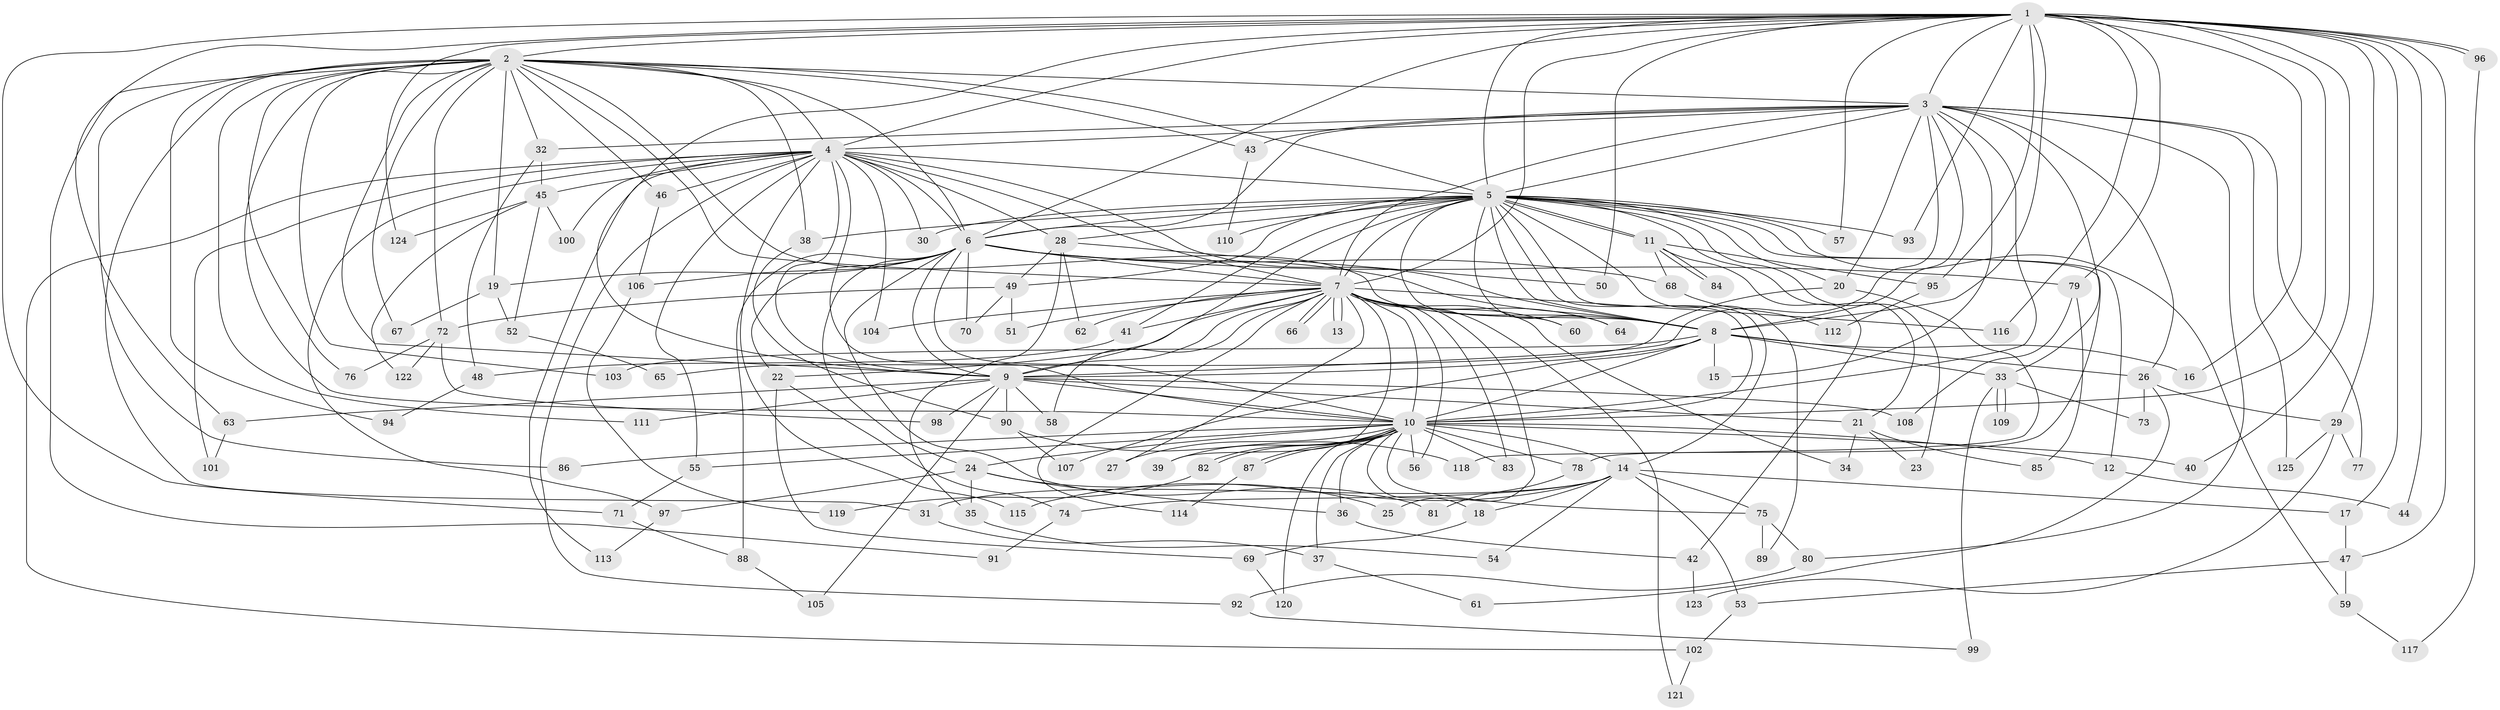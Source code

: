 // Generated by graph-tools (version 1.1) at 2025/49/03/09/25 03:49:44]
// undirected, 125 vertices, 275 edges
graph export_dot {
graph [start="1"]
  node [color=gray90,style=filled];
  1;
  2;
  3;
  4;
  5;
  6;
  7;
  8;
  9;
  10;
  11;
  12;
  13;
  14;
  15;
  16;
  17;
  18;
  19;
  20;
  21;
  22;
  23;
  24;
  25;
  26;
  27;
  28;
  29;
  30;
  31;
  32;
  33;
  34;
  35;
  36;
  37;
  38;
  39;
  40;
  41;
  42;
  43;
  44;
  45;
  46;
  47;
  48;
  49;
  50;
  51;
  52;
  53;
  54;
  55;
  56;
  57;
  58;
  59;
  60;
  61;
  62;
  63;
  64;
  65;
  66;
  67;
  68;
  69;
  70;
  71;
  72;
  73;
  74;
  75;
  76;
  77;
  78;
  79;
  80;
  81;
  82;
  83;
  84;
  85;
  86;
  87;
  88;
  89;
  90;
  91;
  92;
  93;
  94;
  95;
  96;
  97;
  98;
  99;
  100;
  101;
  102;
  103;
  104;
  105;
  106;
  107;
  108;
  109;
  110;
  111;
  112;
  113;
  114;
  115;
  116;
  117;
  118;
  119;
  120;
  121;
  122;
  123;
  124;
  125;
  1 -- 2;
  1 -- 3;
  1 -- 4;
  1 -- 5;
  1 -- 6;
  1 -- 7;
  1 -- 8;
  1 -- 9;
  1 -- 10;
  1 -- 16;
  1 -- 17;
  1 -- 29;
  1 -- 40;
  1 -- 44;
  1 -- 47;
  1 -- 50;
  1 -- 57;
  1 -- 63;
  1 -- 71;
  1 -- 79;
  1 -- 93;
  1 -- 95;
  1 -- 96;
  1 -- 96;
  1 -- 116;
  1 -- 124;
  2 -- 3;
  2 -- 4;
  2 -- 5;
  2 -- 6;
  2 -- 7;
  2 -- 8;
  2 -- 9;
  2 -- 10;
  2 -- 19;
  2 -- 31;
  2 -- 32;
  2 -- 38;
  2 -- 43;
  2 -- 46;
  2 -- 67;
  2 -- 72;
  2 -- 76;
  2 -- 86;
  2 -- 91;
  2 -- 94;
  2 -- 103;
  2 -- 111;
  3 -- 4;
  3 -- 5;
  3 -- 6;
  3 -- 7;
  3 -- 8;
  3 -- 9;
  3 -- 10;
  3 -- 15;
  3 -- 20;
  3 -- 26;
  3 -- 32;
  3 -- 33;
  3 -- 43;
  3 -- 77;
  3 -- 80;
  3 -- 125;
  4 -- 5;
  4 -- 6;
  4 -- 7;
  4 -- 8;
  4 -- 9;
  4 -- 10;
  4 -- 28;
  4 -- 30;
  4 -- 45;
  4 -- 46;
  4 -- 55;
  4 -- 92;
  4 -- 97;
  4 -- 100;
  4 -- 101;
  4 -- 102;
  4 -- 104;
  4 -- 113;
  4 -- 115;
  5 -- 6;
  5 -- 7;
  5 -- 8;
  5 -- 9;
  5 -- 10;
  5 -- 11;
  5 -- 11;
  5 -- 12;
  5 -- 14;
  5 -- 20;
  5 -- 21;
  5 -- 23;
  5 -- 28;
  5 -- 30;
  5 -- 38;
  5 -- 41;
  5 -- 49;
  5 -- 57;
  5 -- 59;
  5 -- 60;
  5 -- 64;
  5 -- 78;
  5 -- 89;
  5 -- 93;
  5 -- 110;
  6 -- 7;
  6 -- 8;
  6 -- 9;
  6 -- 10;
  6 -- 19;
  6 -- 22;
  6 -- 24;
  6 -- 68;
  6 -- 70;
  6 -- 79;
  6 -- 81;
  6 -- 88;
  6 -- 106;
  7 -- 8;
  7 -- 9;
  7 -- 10;
  7 -- 13;
  7 -- 13;
  7 -- 22;
  7 -- 25;
  7 -- 27;
  7 -- 34;
  7 -- 39;
  7 -- 41;
  7 -- 51;
  7 -- 56;
  7 -- 58;
  7 -- 60;
  7 -- 62;
  7 -- 64;
  7 -- 66;
  7 -- 66;
  7 -- 83;
  7 -- 104;
  7 -- 114;
  7 -- 116;
  7 -- 121;
  8 -- 9;
  8 -- 10;
  8 -- 15;
  8 -- 16;
  8 -- 26;
  8 -- 33;
  8 -- 103;
  8 -- 107;
  9 -- 10;
  9 -- 21;
  9 -- 58;
  9 -- 63;
  9 -- 90;
  9 -- 98;
  9 -- 105;
  9 -- 108;
  9 -- 111;
  10 -- 12;
  10 -- 14;
  10 -- 18;
  10 -- 24;
  10 -- 27;
  10 -- 36;
  10 -- 37;
  10 -- 39;
  10 -- 40;
  10 -- 55;
  10 -- 56;
  10 -- 75;
  10 -- 78;
  10 -- 82;
  10 -- 82;
  10 -- 83;
  10 -- 86;
  10 -- 87;
  10 -- 87;
  10 -- 120;
  11 -- 42;
  11 -- 68;
  11 -- 84;
  11 -- 84;
  11 -- 95;
  12 -- 44;
  14 -- 17;
  14 -- 18;
  14 -- 31;
  14 -- 53;
  14 -- 54;
  14 -- 74;
  14 -- 75;
  14 -- 115;
  17 -- 47;
  18 -- 69;
  19 -- 52;
  19 -- 67;
  20 -- 65;
  20 -- 118;
  21 -- 23;
  21 -- 34;
  21 -- 85;
  22 -- 69;
  22 -- 74;
  24 -- 25;
  24 -- 35;
  24 -- 36;
  24 -- 97;
  26 -- 29;
  26 -- 61;
  26 -- 73;
  28 -- 35;
  28 -- 49;
  28 -- 50;
  28 -- 62;
  29 -- 77;
  29 -- 123;
  29 -- 125;
  31 -- 37;
  32 -- 45;
  32 -- 48;
  33 -- 73;
  33 -- 99;
  33 -- 109;
  33 -- 109;
  35 -- 54;
  36 -- 42;
  37 -- 61;
  38 -- 90;
  41 -- 48;
  42 -- 123;
  43 -- 110;
  45 -- 52;
  45 -- 100;
  45 -- 122;
  45 -- 124;
  46 -- 106;
  47 -- 53;
  47 -- 59;
  48 -- 94;
  49 -- 51;
  49 -- 70;
  49 -- 72;
  52 -- 65;
  53 -- 102;
  55 -- 71;
  59 -- 117;
  63 -- 101;
  68 -- 112;
  69 -- 120;
  71 -- 88;
  72 -- 76;
  72 -- 98;
  72 -- 122;
  74 -- 91;
  75 -- 80;
  75 -- 89;
  78 -- 81;
  79 -- 85;
  79 -- 108;
  80 -- 92;
  82 -- 119;
  87 -- 114;
  88 -- 105;
  90 -- 107;
  90 -- 118;
  92 -- 99;
  95 -- 112;
  96 -- 117;
  97 -- 113;
  102 -- 121;
  106 -- 119;
}
